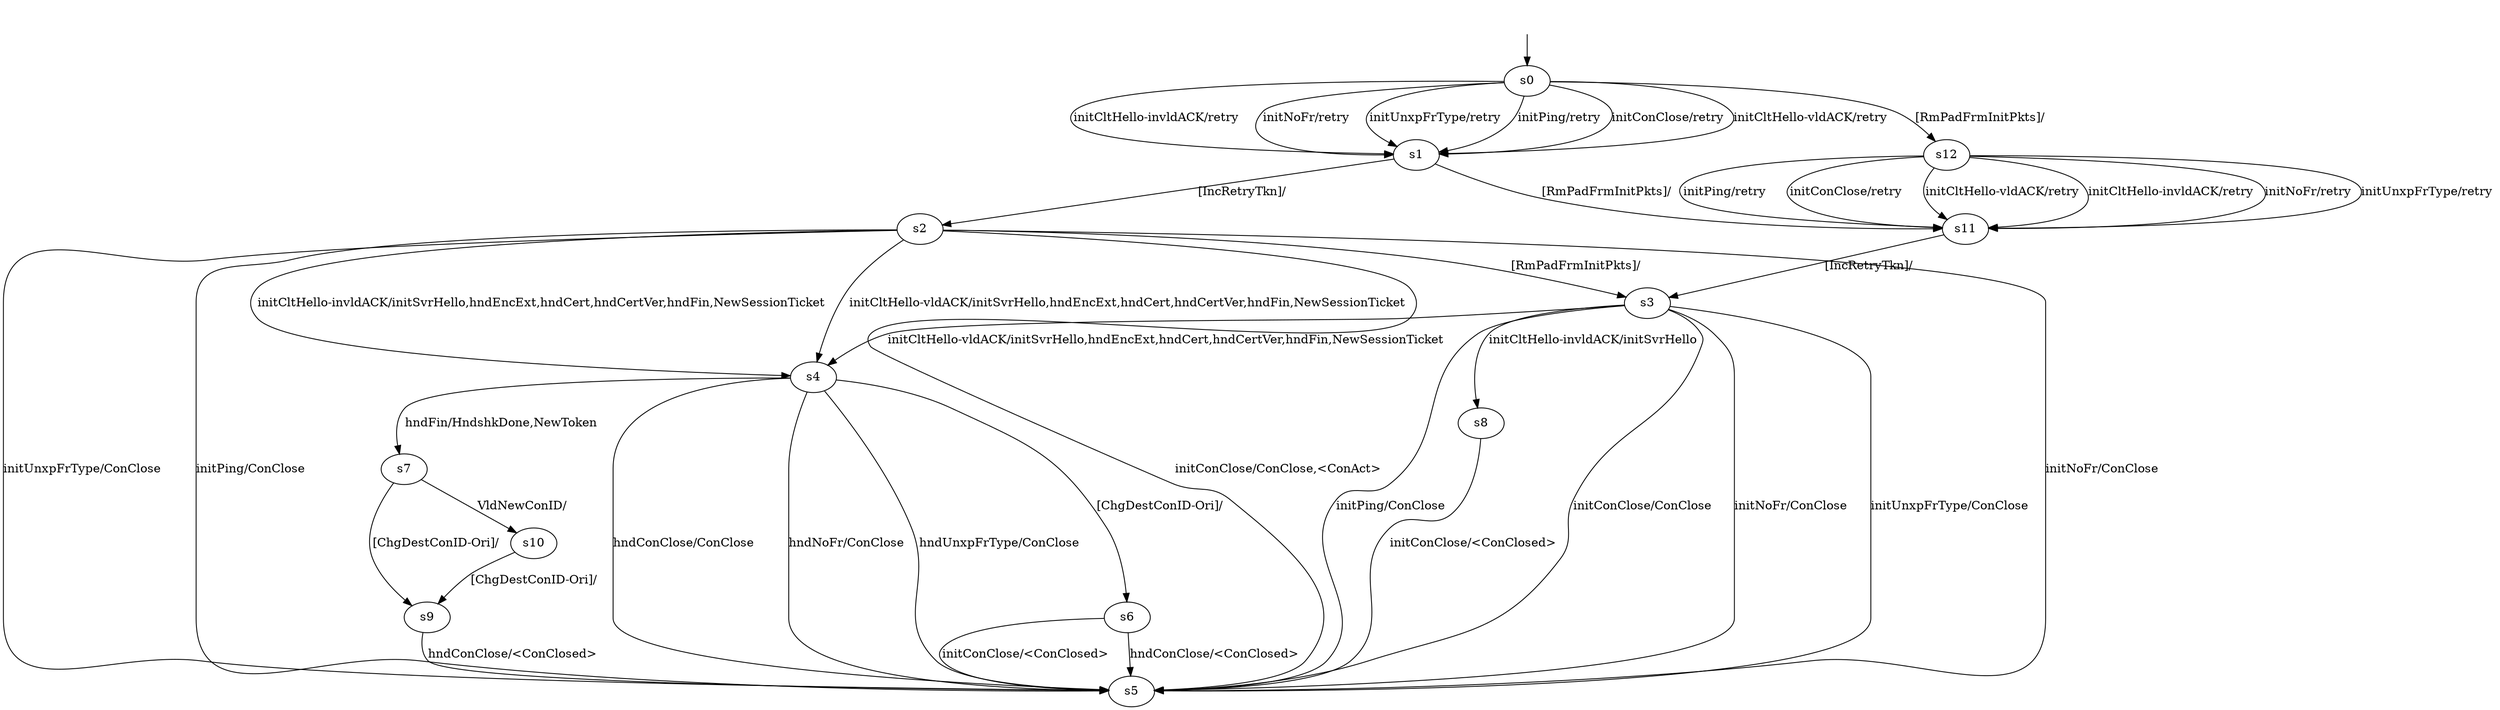 digraph "../results/quantModels/quant-BWR-0/learnedModel" {
s0 [label=s0];
s1 [label=s1];
s2 [label=s2];
s3 [label=s3];
s4 [label=s4];
s5 [label=s5];
s6 [label=s6];
s7 [label=s7];
s8 [label=s8];
s9 [label=s9];
s10 [label=s10];
s11 [label=s11];
s12 [label=s12];
s0 -> s1  [label="initPing/retry "];
s0 -> s1  [label="initConClose/retry "];
s0 -> s1  [label="initCltHello-vldACK/retry "];
s0 -> s1  [label="initCltHello-invldACK/retry "];
s0 -> s1  [label="initNoFr/retry "];
s0 -> s1  [label="initUnxpFrType/retry "];
s0 -> s12  [label="[RmPadFrmInitPkts]/ "];
s1 -> s11  [label="[RmPadFrmInitPkts]/ "];
s1 -> s2  [label="[IncRetryTkn]/ "];
s2 -> s5  [label="initPing/ConClose "];
s2 -> s5  [label="initConClose/ConClose,<ConAct> "];
s2 -> s4  [label="initCltHello-vldACK/initSvrHello,hndEncExt,hndCert,hndCertVer,hndFin,NewSessionTicket "];
s2 -> s4  [label="initCltHello-invldACK/initSvrHello,hndEncExt,hndCert,hndCertVer,hndFin,NewSessionTicket "];
s2 -> s5  [label="initNoFr/ConClose "];
s2 -> s5  [label="initUnxpFrType/ConClose "];
s2 -> s3  [label="[RmPadFrmInitPkts]/ "];
s3 -> s5  [label="initPing/ConClose "];
s3 -> s5  [label="initConClose/ConClose "];
s3 -> s4  [label="initCltHello-vldACK/initSvrHello,hndEncExt,hndCert,hndCertVer,hndFin,NewSessionTicket "];
s3 -> s8  [label="initCltHello-invldACK/initSvrHello "];
s3 -> s5  [label="initNoFr/ConClose "];
s3 -> s5  [label="initUnxpFrType/ConClose "];
s4 -> s7  [label="hndFin/HndshkDone,NewToken "];
s4 -> s5  [label="hndConClose/ConClose "];
s4 -> s5  [label="hndNoFr/ConClose "];
s4 -> s5  [label="hndUnxpFrType/ConClose "];
s4 -> s6  [label="[ChgDestConID-Ori]/ "];
s6 -> s5  [label="initConClose/<ConClosed> "];
s6 -> s5  [label="hndConClose/<ConClosed> "];
s7 -> s10  [label="VldNewConID/ "];
s7 -> s9  [label="[ChgDestConID-Ori]/ "];
s8 -> s5  [label="initConClose/<ConClosed> "];
s9 -> s5  [label="hndConClose/<ConClosed> "];
s10 -> s9  [label="[ChgDestConID-Ori]/ "];
s11 -> s3  [label="[IncRetryTkn]/ "];
s12 -> s11  [label="initPing/retry "];
s12 -> s11  [label="initConClose/retry "];
s12 -> s11  [label="initCltHello-vldACK/retry "];
s12 -> s11  [label="initCltHello-invldACK/retry "];
s12 -> s11  [label="initNoFr/retry "];
s12 -> s11  [label="initUnxpFrType/retry "];
__start0 [label="", shape=none];
__start0 -> s0  [label=""];
}
